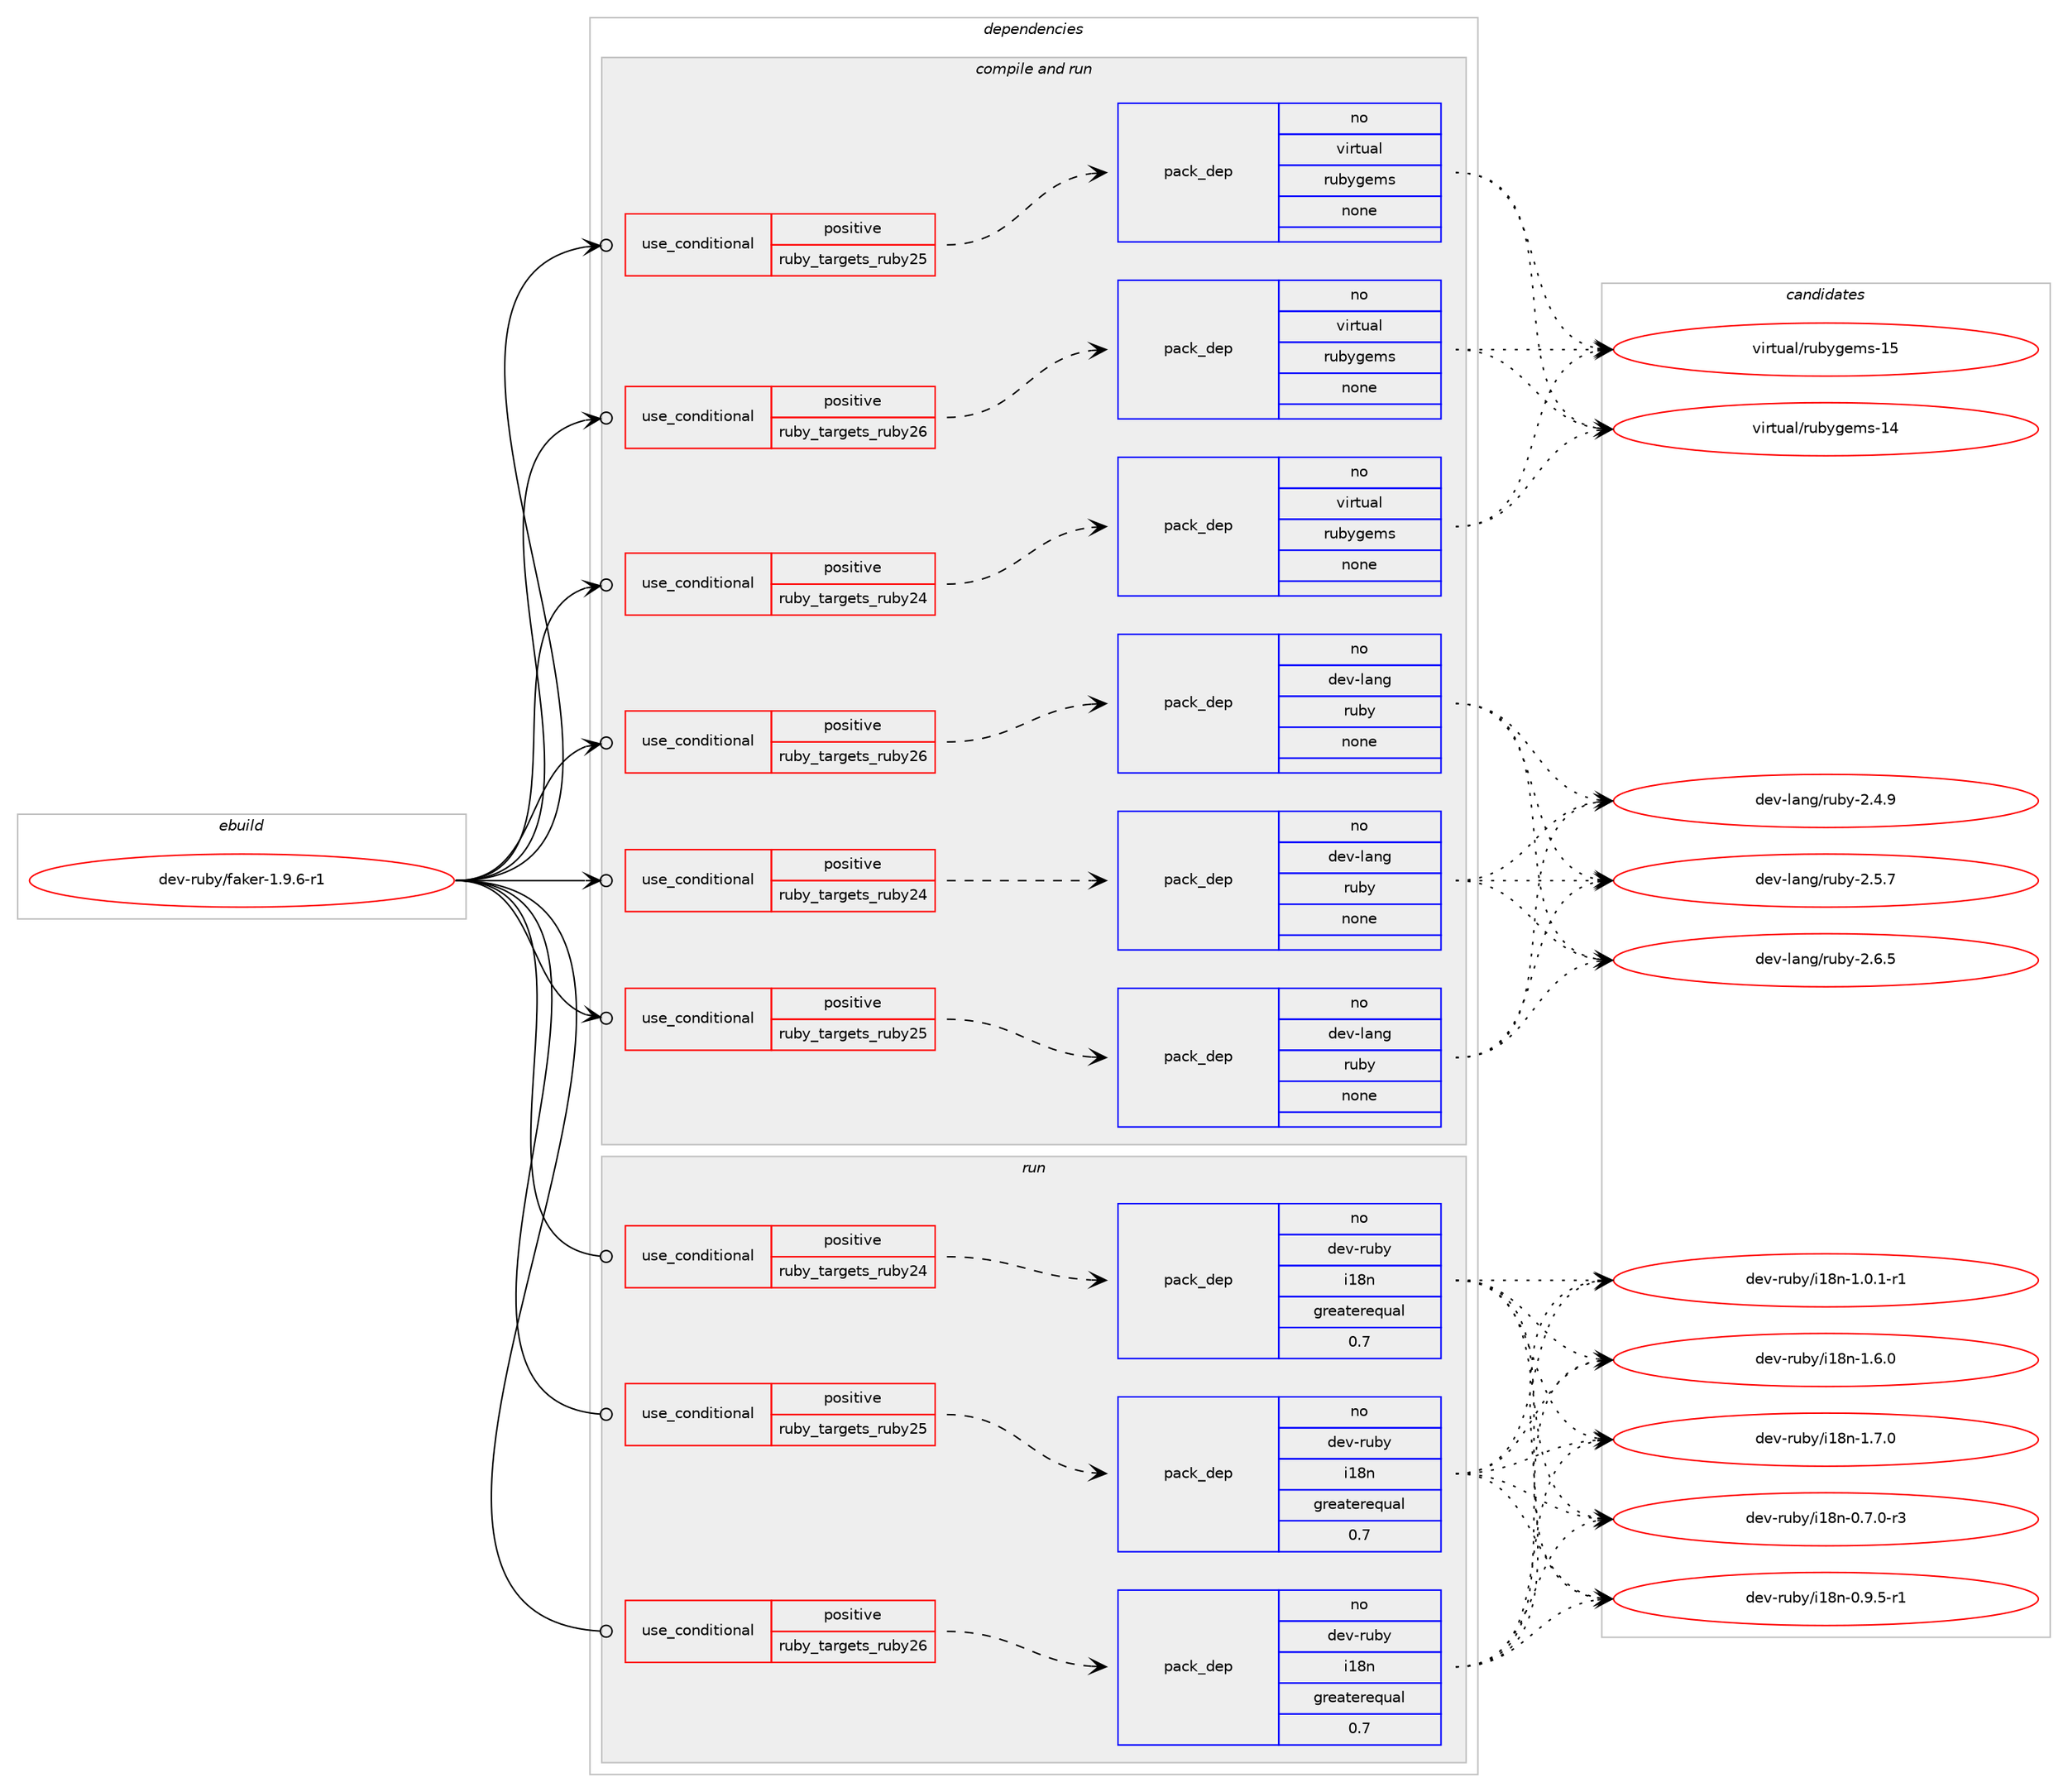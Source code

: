 digraph prolog {

# *************
# Graph options
# *************

newrank=true;
concentrate=true;
compound=true;
graph [rankdir=LR,fontname=Helvetica,fontsize=10,ranksep=1.5];#, ranksep=2.5, nodesep=0.2];
edge  [arrowhead=vee];
node  [fontname=Helvetica,fontsize=10];

# **********
# The ebuild
# **********

subgraph cluster_leftcol {
color=gray;
rank=same;
label=<<i>ebuild</i>>;
id [label="dev-ruby/faker-1.9.6-r1", color=red, width=4, href="../dev-ruby/faker-1.9.6-r1.svg"];
}

# ****************
# The dependencies
# ****************

subgraph cluster_midcol {
color=gray;
label=<<i>dependencies</i>>;
subgraph cluster_compile {
fillcolor="#eeeeee";
style=filled;
label=<<i>compile</i>>;
}
subgraph cluster_compileandrun {
fillcolor="#eeeeee";
style=filled;
label=<<i>compile and run</i>>;
subgraph cond162951 {
dependency686360 [label=<<TABLE BORDER="0" CELLBORDER="1" CELLSPACING="0" CELLPADDING="4"><TR><TD ROWSPAN="3" CELLPADDING="10">use_conditional</TD></TR><TR><TD>positive</TD></TR><TR><TD>ruby_targets_ruby24</TD></TR></TABLE>>, shape=none, color=red];
subgraph pack511442 {
dependency686361 [label=<<TABLE BORDER="0" CELLBORDER="1" CELLSPACING="0" CELLPADDING="4" WIDTH="220"><TR><TD ROWSPAN="6" CELLPADDING="30">pack_dep</TD></TR><TR><TD WIDTH="110">no</TD></TR><TR><TD>dev-lang</TD></TR><TR><TD>ruby</TD></TR><TR><TD>none</TD></TR><TR><TD></TD></TR></TABLE>>, shape=none, color=blue];
}
dependency686360:e -> dependency686361:w [weight=20,style="dashed",arrowhead="vee"];
}
id:e -> dependency686360:w [weight=20,style="solid",arrowhead="odotvee"];
subgraph cond162952 {
dependency686362 [label=<<TABLE BORDER="0" CELLBORDER="1" CELLSPACING="0" CELLPADDING="4"><TR><TD ROWSPAN="3" CELLPADDING="10">use_conditional</TD></TR><TR><TD>positive</TD></TR><TR><TD>ruby_targets_ruby24</TD></TR></TABLE>>, shape=none, color=red];
subgraph pack511443 {
dependency686363 [label=<<TABLE BORDER="0" CELLBORDER="1" CELLSPACING="0" CELLPADDING="4" WIDTH="220"><TR><TD ROWSPAN="6" CELLPADDING="30">pack_dep</TD></TR><TR><TD WIDTH="110">no</TD></TR><TR><TD>virtual</TD></TR><TR><TD>rubygems</TD></TR><TR><TD>none</TD></TR><TR><TD></TD></TR></TABLE>>, shape=none, color=blue];
}
dependency686362:e -> dependency686363:w [weight=20,style="dashed",arrowhead="vee"];
}
id:e -> dependency686362:w [weight=20,style="solid",arrowhead="odotvee"];
subgraph cond162953 {
dependency686364 [label=<<TABLE BORDER="0" CELLBORDER="1" CELLSPACING="0" CELLPADDING="4"><TR><TD ROWSPAN="3" CELLPADDING="10">use_conditional</TD></TR><TR><TD>positive</TD></TR><TR><TD>ruby_targets_ruby25</TD></TR></TABLE>>, shape=none, color=red];
subgraph pack511444 {
dependency686365 [label=<<TABLE BORDER="0" CELLBORDER="1" CELLSPACING="0" CELLPADDING="4" WIDTH="220"><TR><TD ROWSPAN="6" CELLPADDING="30">pack_dep</TD></TR><TR><TD WIDTH="110">no</TD></TR><TR><TD>dev-lang</TD></TR><TR><TD>ruby</TD></TR><TR><TD>none</TD></TR><TR><TD></TD></TR></TABLE>>, shape=none, color=blue];
}
dependency686364:e -> dependency686365:w [weight=20,style="dashed",arrowhead="vee"];
}
id:e -> dependency686364:w [weight=20,style="solid",arrowhead="odotvee"];
subgraph cond162954 {
dependency686366 [label=<<TABLE BORDER="0" CELLBORDER="1" CELLSPACING="0" CELLPADDING="4"><TR><TD ROWSPAN="3" CELLPADDING="10">use_conditional</TD></TR><TR><TD>positive</TD></TR><TR><TD>ruby_targets_ruby25</TD></TR></TABLE>>, shape=none, color=red];
subgraph pack511445 {
dependency686367 [label=<<TABLE BORDER="0" CELLBORDER="1" CELLSPACING="0" CELLPADDING="4" WIDTH="220"><TR><TD ROWSPAN="6" CELLPADDING="30">pack_dep</TD></TR><TR><TD WIDTH="110">no</TD></TR><TR><TD>virtual</TD></TR><TR><TD>rubygems</TD></TR><TR><TD>none</TD></TR><TR><TD></TD></TR></TABLE>>, shape=none, color=blue];
}
dependency686366:e -> dependency686367:w [weight=20,style="dashed",arrowhead="vee"];
}
id:e -> dependency686366:w [weight=20,style="solid",arrowhead="odotvee"];
subgraph cond162955 {
dependency686368 [label=<<TABLE BORDER="0" CELLBORDER="1" CELLSPACING="0" CELLPADDING="4"><TR><TD ROWSPAN="3" CELLPADDING="10">use_conditional</TD></TR><TR><TD>positive</TD></TR><TR><TD>ruby_targets_ruby26</TD></TR></TABLE>>, shape=none, color=red];
subgraph pack511446 {
dependency686369 [label=<<TABLE BORDER="0" CELLBORDER="1" CELLSPACING="0" CELLPADDING="4" WIDTH="220"><TR><TD ROWSPAN="6" CELLPADDING="30">pack_dep</TD></TR><TR><TD WIDTH="110">no</TD></TR><TR><TD>dev-lang</TD></TR><TR><TD>ruby</TD></TR><TR><TD>none</TD></TR><TR><TD></TD></TR></TABLE>>, shape=none, color=blue];
}
dependency686368:e -> dependency686369:w [weight=20,style="dashed",arrowhead="vee"];
}
id:e -> dependency686368:w [weight=20,style="solid",arrowhead="odotvee"];
subgraph cond162956 {
dependency686370 [label=<<TABLE BORDER="0" CELLBORDER="1" CELLSPACING="0" CELLPADDING="4"><TR><TD ROWSPAN="3" CELLPADDING="10">use_conditional</TD></TR><TR><TD>positive</TD></TR><TR><TD>ruby_targets_ruby26</TD></TR></TABLE>>, shape=none, color=red];
subgraph pack511447 {
dependency686371 [label=<<TABLE BORDER="0" CELLBORDER="1" CELLSPACING="0" CELLPADDING="4" WIDTH="220"><TR><TD ROWSPAN="6" CELLPADDING="30">pack_dep</TD></TR><TR><TD WIDTH="110">no</TD></TR><TR><TD>virtual</TD></TR><TR><TD>rubygems</TD></TR><TR><TD>none</TD></TR><TR><TD></TD></TR></TABLE>>, shape=none, color=blue];
}
dependency686370:e -> dependency686371:w [weight=20,style="dashed",arrowhead="vee"];
}
id:e -> dependency686370:w [weight=20,style="solid",arrowhead="odotvee"];
}
subgraph cluster_run {
fillcolor="#eeeeee";
style=filled;
label=<<i>run</i>>;
subgraph cond162957 {
dependency686372 [label=<<TABLE BORDER="0" CELLBORDER="1" CELLSPACING="0" CELLPADDING="4"><TR><TD ROWSPAN="3" CELLPADDING="10">use_conditional</TD></TR><TR><TD>positive</TD></TR><TR><TD>ruby_targets_ruby24</TD></TR></TABLE>>, shape=none, color=red];
subgraph pack511448 {
dependency686373 [label=<<TABLE BORDER="0" CELLBORDER="1" CELLSPACING="0" CELLPADDING="4" WIDTH="220"><TR><TD ROWSPAN="6" CELLPADDING="30">pack_dep</TD></TR><TR><TD WIDTH="110">no</TD></TR><TR><TD>dev-ruby</TD></TR><TR><TD>i18n</TD></TR><TR><TD>greaterequal</TD></TR><TR><TD>0.7</TD></TR></TABLE>>, shape=none, color=blue];
}
dependency686372:e -> dependency686373:w [weight=20,style="dashed",arrowhead="vee"];
}
id:e -> dependency686372:w [weight=20,style="solid",arrowhead="odot"];
subgraph cond162958 {
dependency686374 [label=<<TABLE BORDER="0" CELLBORDER="1" CELLSPACING="0" CELLPADDING="4"><TR><TD ROWSPAN="3" CELLPADDING="10">use_conditional</TD></TR><TR><TD>positive</TD></TR><TR><TD>ruby_targets_ruby25</TD></TR></TABLE>>, shape=none, color=red];
subgraph pack511449 {
dependency686375 [label=<<TABLE BORDER="0" CELLBORDER="1" CELLSPACING="0" CELLPADDING="4" WIDTH="220"><TR><TD ROWSPAN="6" CELLPADDING="30">pack_dep</TD></TR><TR><TD WIDTH="110">no</TD></TR><TR><TD>dev-ruby</TD></TR><TR><TD>i18n</TD></TR><TR><TD>greaterequal</TD></TR><TR><TD>0.7</TD></TR></TABLE>>, shape=none, color=blue];
}
dependency686374:e -> dependency686375:w [weight=20,style="dashed",arrowhead="vee"];
}
id:e -> dependency686374:w [weight=20,style="solid",arrowhead="odot"];
subgraph cond162959 {
dependency686376 [label=<<TABLE BORDER="0" CELLBORDER="1" CELLSPACING="0" CELLPADDING="4"><TR><TD ROWSPAN="3" CELLPADDING="10">use_conditional</TD></TR><TR><TD>positive</TD></TR><TR><TD>ruby_targets_ruby26</TD></TR></TABLE>>, shape=none, color=red];
subgraph pack511450 {
dependency686377 [label=<<TABLE BORDER="0" CELLBORDER="1" CELLSPACING="0" CELLPADDING="4" WIDTH="220"><TR><TD ROWSPAN="6" CELLPADDING="30">pack_dep</TD></TR><TR><TD WIDTH="110">no</TD></TR><TR><TD>dev-ruby</TD></TR><TR><TD>i18n</TD></TR><TR><TD>greaterequal</TD></TR><TR><TD>0.7</TD></TR></TABLE>>, shape=none, color=blue];
}
dependency686376:e -> dependency686377:w [weight=20,style="dashed",arrowhead="vee"];
}
id:e -> dependency686376:w [weight=20,style="solid",arrowhead="odot"];
}
}

# **************
# The candidates
# **************

subgraph cluster_choices {
rank=same;
color=gray;
label=<<i>candidates</i>>;

subgraph choice511442 {
color=black;
nodesep=1;
choice10010111845108971101034711411798121455046524657 [label="dev-lang/ruby-2.4.9", color=red, width=4,href="../dev-lang/ruby-2.4.9.svg"];
choice10010111845108971101034711411798121455046534655 [label="dev-lang/ruby-2.5.7", color=red, width=4,href="../dev-lang/ruby-2.5.7.svg"];
choice10010111845108971101034711411798121455046544653 [label="dev-lang/ruby-2.6.5", color=red, width=4,href="../dev-lang/ruby-2.6.5.svg"];
dependency686361:e -> choice10010111845108971101034711411798121455046524657:w [style=dotted,weight="100"];
dependency686361:e -> choice10010111845108971101034711411798121455046534655:w [style=dotted,weight="100"];
dependency686361:e -> choice10010111845108971101034711411798121455046544653:w [style=dotted,weight="100"];
}
subgraph choice511443 {
color=black;
nodesep=1;
choice118105114116117971084711411798121103101109115454952 [label="virtual/rubygems-14", color=red, width=4,href="../virtual/rubygems-14.svg"];
choice118105114116117971084711411798121103101109115454953 [label="virtual/rubygems-15", color=red, width=4,href="../virtual/rubygems-15.svg"];
dependency686363:e -> choice118105114116117971084711411798121103101109115454952:w [style=dotted,weight="100"];
dependency686363:e -> choice118105114116117971084711411798121103101109115454953:w [style=dotted,weight="100"];
}
subgraph choice511444 {
color=black;
nodesep=1;
choice10010111845108971101034711411798121455046524657 [label="dev-lang/ruby-2.4.9", color=red, width=4,href="../dev-lang/ruby-2.4.9.svg"];
choice10010111845108971101034711411798121455046534655 [label="dev-lang/ruby-2.5.7", color=red, width=4,href="../dev-lang/ruby-2.5.7.svg"];
choice10010111845108971101034711411798121455046544653 [label="dev-lang/ruby-2.6.5", color=red, width=4,href="../dev-lang/ruby-2.6.5.svg"];
dependency686365:e -> choice10010111845108971101034711411798121455046524657:w [style=dotted,weight="100"];
dependency686365:e -> choice10010111845108971101034711411798121455046534655:w [style=dotted,weight="100"];
dependency686365:e -> choice10010111845108971101034711411798121455046544653:w [style=dotted,weight="100"];
}
subgraph choice511445 {
color=black;
nodesep=1;
choice118105114116117971084711411798121103101109115454952 [label="virtual/rubygems-14", color=red, width=4,href="../virtual/rubygems-14.svg"];
choice118105114116117971084711411798121103101109115454953 [label="virtual/rubygems-15", color=red, width=4,href="../virtual/rubygems-15.svg"];
dependency686367:e -> choice118105114116117971084711411798121103101109115454952:w [style=dotted,weight="100"];
dependency686367:e -> choice118105114116117971084711411798121103101109115454953:w [style=dotted,weight="100"];
}
subgraph choice511446 {
color=black;
nodesep=1;
choice10010111845108971101034711411798121455046524657 [label="dev-lang/ruby-2.4.9", color=red, width=4,href="../dev-lang/ruby-2.4.9.svg"];
choice10010111845108971101034711411798121455046534655 [label="dev-lang/ruby-2.5.7", color=red, width=4,href="../dev-lang/ruby-2.5.7.svg"];
choice10010111845108971101034711411798121455046544653 [label="dev-lang/ruby-2.6.5", color=red, width=4,href="../dev-lang/ruby-2.6.5.svg"];
dependency686369:e -> choice10010111845108971101034711411798121455046524657:w [style=dotted,weight="100"];
dependency686369:e -> choice10010111845108971101034711411798121455046534655:w [style=dotted,weight="100"];
dependency686369:e -> choice10010111845108971101034711411798121455046544653:w [style=dotted,weight="100"];
}
subgraph choice511447 {
color=black;
nodesep=1;
choice118105114116117971084711411798121103101109115454952 [label="virtual/rubygems-14", color=red, width=4,href="../virtual/rubygems-14.svg"];
choice118105114116117971084711411798121103101109115454953 [label="virtual/rubygems-15", color=red, width=4,href="../virtual/rubygems-15.svg"];
dependency686371:e -> choice118105114116117971084711411798121103101109115454952:w [style=dotted,weight="100"];
dependency686371:e -> choice118105114116117971084711411798121103101109115454953:w [style=dotted,weight="100"];
}
subgraph choice511448 {
color=black;
nodesep=1;
choice10010111845114117981214710549561104548465546484511451 [label="dev-ruby/i18n-0.7.0-r3", color=red, width=4,href="../dev-ruby/i18n-0.7.0-r3.svg"];
choice10010111845114117981214710549561104548465746534511449 [label="dev-ruby/i18n-0.9.5-r1", color=red, width=4,href="../dev-ruby/i18n-0.9.5-r1.svg"];
choice10010111845114117981214710549561104549464846494511449 [label="dev-ruby/i18n-1.0.1-r1", color=red, width=4,href="../dev-ruby/i18n-1.0.1-r1.svg"];
choice1001011184511411798121471054956110454946544648 [label="dev-ruby/i18n-1.6.0", color=red, width=4,href="../dev-ruby/i18n-1.6.0.svg"];
choice1001011184511411798121471054956110454946554648 [label="dev-ruby/i18n-1.7.0", color=red, width=4,href="../dev-ruby/i18n-1.7.0.svg"];
dependency686373:e -> choice10010111845114117981214710549561104548465546484511451:w [style=dotted,weight="100"];
dependency686373:e -> choice10010111845114117981214710549561104548465746534511449:w [style=dotted,weight="100"];
dependency686373:e -> choice10010111845114117981214710549561104549464846494511449:w [style=dotted,weight="100"];
dependency686373:e -> choice1001011184511411798121471054956110454946544648:w [style=dotted,weight="100"];
dependency686373:e -> choice1001011184511411798121471054956110454946554648:w [style=dotted,weight="100"];
}
subgraph choice511449 {
color=black;
nodesep=1;
choice10010111845114117981214710549561104548465546484511451 [label="dev-ruby/i18n-0.7.0-r3", color=red, width=4,href="../dev-ruby/i18n-0.7.0-r3.svg"];
choice10010111845114117981214710549561104548465746534511449 [label="dev-ruby/i18n-0.9.5-r1", color=red, width=4,href="../dev-ruby/i18n-0.9.5-r1.svg"];
choice10010111845114117981214710549561104549464846494511449 [label="dev-ruby/i18n-1.0.1-r1", color=red, width=4,href="../dev-ruby/i18n-1.0.1-r1.svg"];
choice1001011184511411798121471054956110454946544648 [label="dev-ruby/i18n-1.6.0", color=red, width=4,href="../dev-ruby/i18n-1.6.0.svg"];
choice1001011184511411798121471054956110454946554648 [label="dev-ruby/i18n-1.7.0", color=red, width=4,href="../dev-ruby/i18n-1.7.0.svg"];
dependency686375:e -> choice10010111845114117981214710549561104548465546484511451:w [style=dotted,weight="100"];
dependency686375:e -> choice10010111845114117981214710549561104548465746534511449:w [style=dotted,weight="100"];
dependency686375:e -> choice10010111845114117981214710549561104549464846494511449:w [style=dotted,weight="100"];
dependency686375:e -> choice1001011184511411798121471054956110454946544648:w [style=dotted,weight="100"];
dependency686375:e -> choice1001011184511411798121471054956110454946554648:w [style=dotted,weight="100"];
}
subgraph choice511450 {
color=black;
nodesep=1;
choice10010111845114117981214710549561104548465546484511451 [label="dev-ruby/i18n-0.7.0-r3", color=red, width=4,href="../dev-ruby/i18n-0.7.0-r3.svg"];
choice10010111845114117981214710549561104548465746534511449 [label="dev-ruby/i18n-0.9.5-r1", color=red, width=4,href="../dev-ruby/i18n-0.9.5-r1.svg"];
choice10010111845114117981214710549561104549464846494511449 [label="dev-ruby/i18n-1.0.1-r1", color=red, width=4,href="../dev-ruby/i18n-1.0.1-r1.svg"];
choice1001011184511411798121471054956110454946544648 [label="dev-ruby/i18n-1.6.0", color=red, width=4,href="../dev-ruby/i18n-1.6.0.svg"];
choice1001011184511411798121471054956110454946554648 [label="dev-ruby/i18n-1.7.0", color=red, width=4,href="../dev-ruby/i18n-1.7.0.svg"];
dependency686377:e -> choice10010111845114117981214710549561104548465546484511451:w [style=dotted,weight="100"];
dependency686377:e -> choice10010111845114117981214710549561104548465746534511449:w [style=dotted,weight="100"];
dependency686377:e -> choice10010111845114117981214710549561104549464846494511449:w [style=dotted,weight="100"];
dependency686377:e -> choice1001011184511411798121471054956110454946544648:w [style=dotted,weight="100"];
dependency686377:e -> choice1001011184511411798121471054956110454946554648:w [style=dotted,weight="100"];
}
}

}
